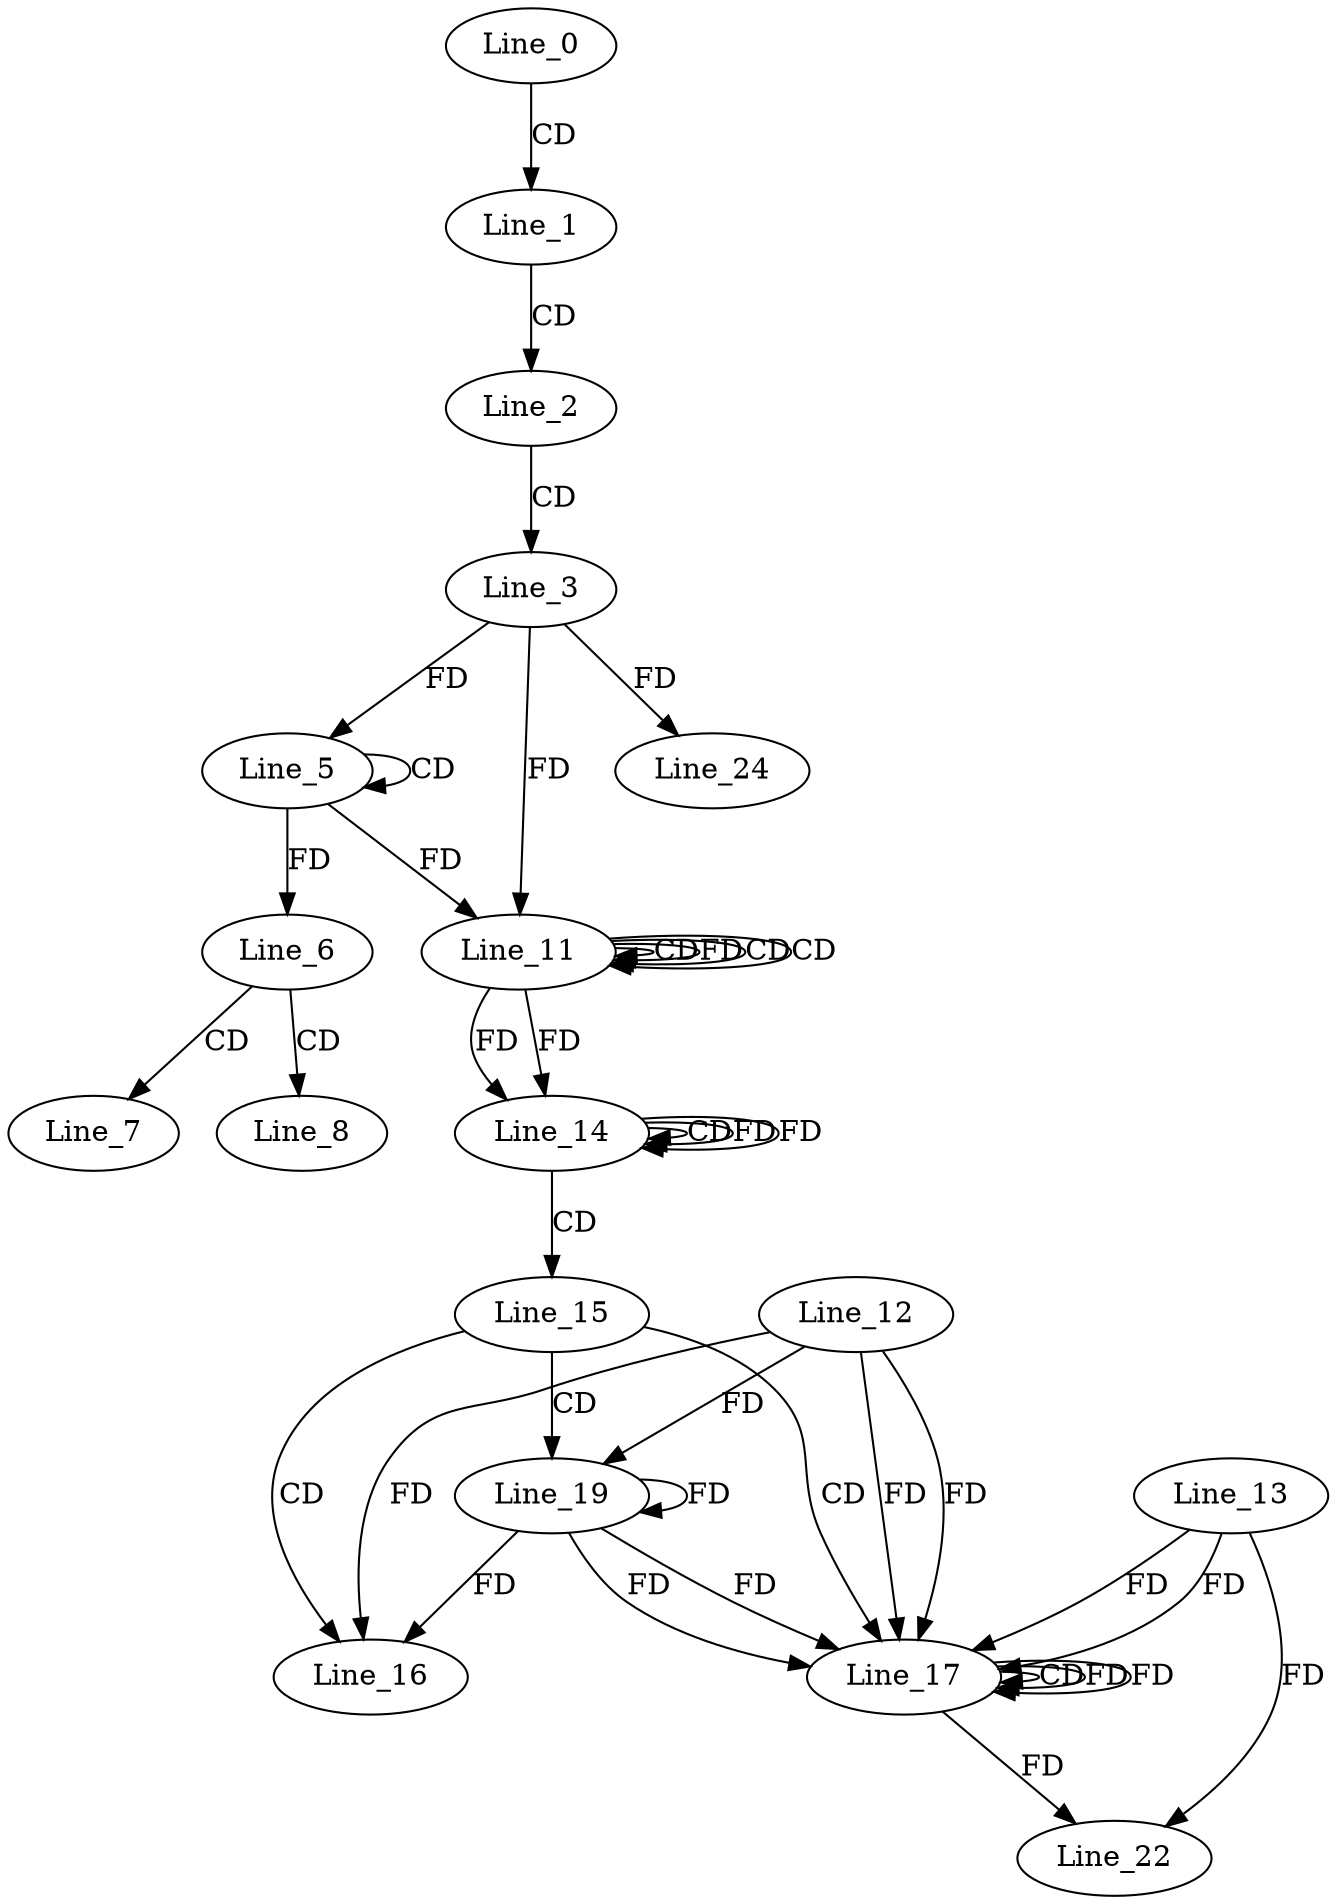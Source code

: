 digraph G {
  Line_0;
  Line_1;
  Line_2;
  Line_3;
  Line_5;
  Line_5;
  Line_6;
  Line_7;
  Line_8;
  Line_11;
  Line_11;
  Line_11;
  Line_11;
  Line_11;
  Line_14;
  Line_14;
  Line_14;
  Line_15;
  Line_16;
  Line_12;
  Line_17;
  Line_13;
  Line_17;
  Line_19;
  Line_22;
  Line_24;
  Line_0 -> Line_1 [ label="CD" ];
  Line_1 -> Line_2 [ label="CD" ];
  Line_2 -> Line_3 [ label="CD" ];
  Line_5 -> Line_5 [ label="CD" ];
  Line_3 -> Line_5 [ label="FD" ];
  Line_5 -> Line_6 [ label="FD" ];
  Line_6 -> Line_7 [ label="CD" ];
  Line_6 -> Line_8 [ label="CD" ];
  Line_5 -> Line_11 [ label="FD" ];
  Line_11 -> Line_11 [ label="CD" ];
  Line_11 -> Line_11 [ label="FD" ];
  Line_11 -> Line_11 [ label="CD" ];
  Line_11 -> Line_11 [ label="CD" ];
  Line_3 -> Line_11 [ label="FD" ];
  Line_11 -> Line_14 [ label="FD" ];
  Line_14 -> Line_14 [ label="CD" ];
  Line_14 -> Line_14 [ label="FD" ];
  Line_11 -> Line_14 [ label="FD" ];
  Line_14 -> Line_15 [ label="CD" ];
  Line_15 -> Line_16 [ label="CD" ];
  Line_12 -> Line_16 [ label="FD" ];
  Line_15 -> Line_17 [ label="CD" ];
  Line_13 -> Line_17 [ label="FD" ];
  Line_12 -> Line_17 [ label="FD" ];
  Line_17 -> Line_17 [ label="CD" ];
  Line_17 -> Line_17 [ label="FD" ];
  Line_13 -> Line_17 [ label="FD" ];
  Line_12 -> Line_17 [ label="FD" ];
  Line_15 -> Line_19 [ label="CD" ];
  Line_19 -> Line_19 [ label="FD" ];
  Line_12 -> Line_19 [ label="FD" ];
  Line_17 -> Line_22 [ label="FD" ];
  Line_13 -> Line_22 [ label="FD" ];
  Line_3 -> Line_24 [ label="FD" ];
  Line_14 -> Line_14 [ label="FD" ];
  Line_19 -> Line_16 [ label="FD" ];
  Line_17 -> Line_17 [ label="FD" ];
  Line_19 -> Line_17 [ label="FD" ];
  Line_19 -> Line_17 [ label="FD" ];
}
